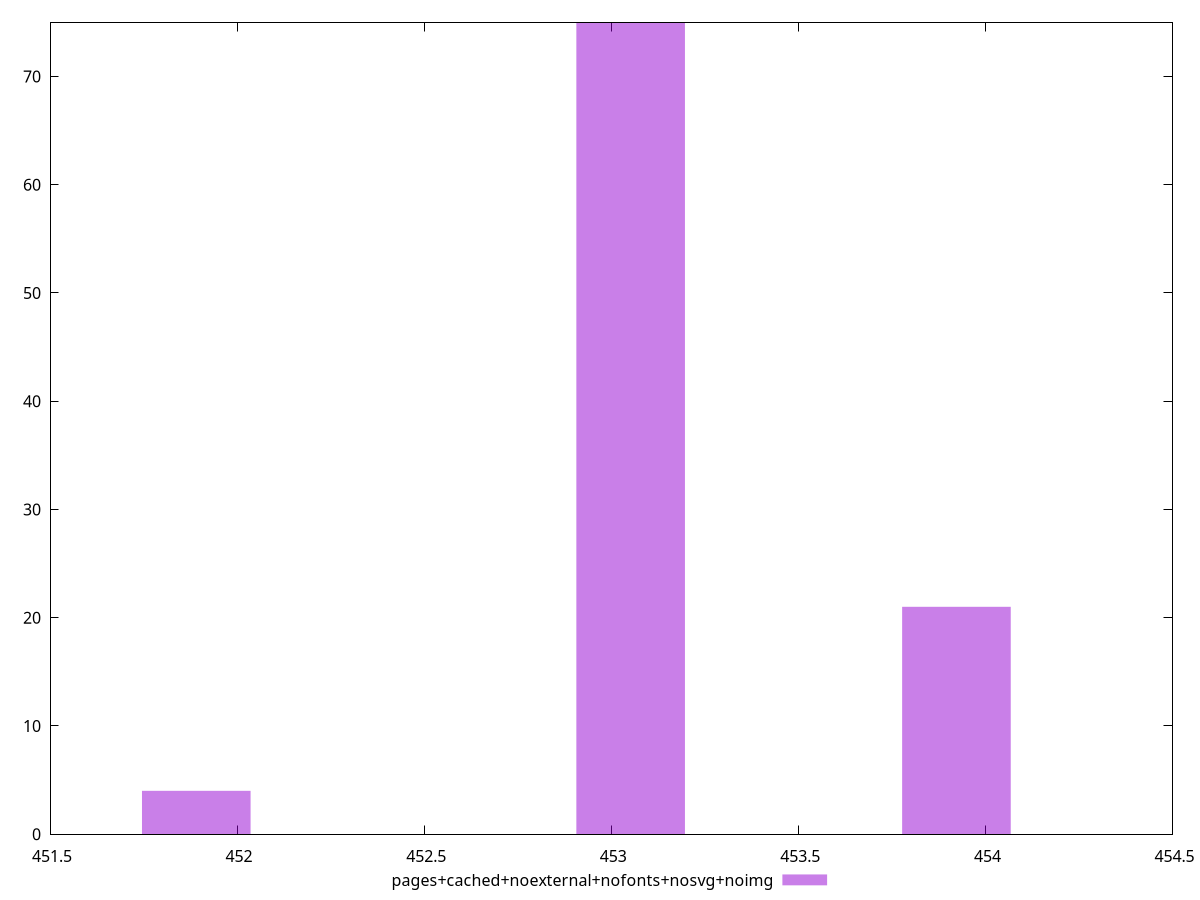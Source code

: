 $_pagesCachedNoexternalNofontsNosvgNoimg <<EOF
453.92254943580787 21
453.0518540085013 75
451.8909267720926 4
EOF
set key outside below
set terminal pngcairo
set output "report_00006_2020-11-02T20-21-41.718Z/uses-rel-preload/pages+cached+noexternal+nofonts+nosvg+noimg//raw_hist.png"
set yrange [0:75]
set boxwidth 0.29023180910217894
set style fill transparent solid 0.5 noborder
plot $_pagesCachedNoexternalNofontsNosvgNoimg title "pages+cached+noexternal+nofonts+nosvg+noimg" with boxes ,